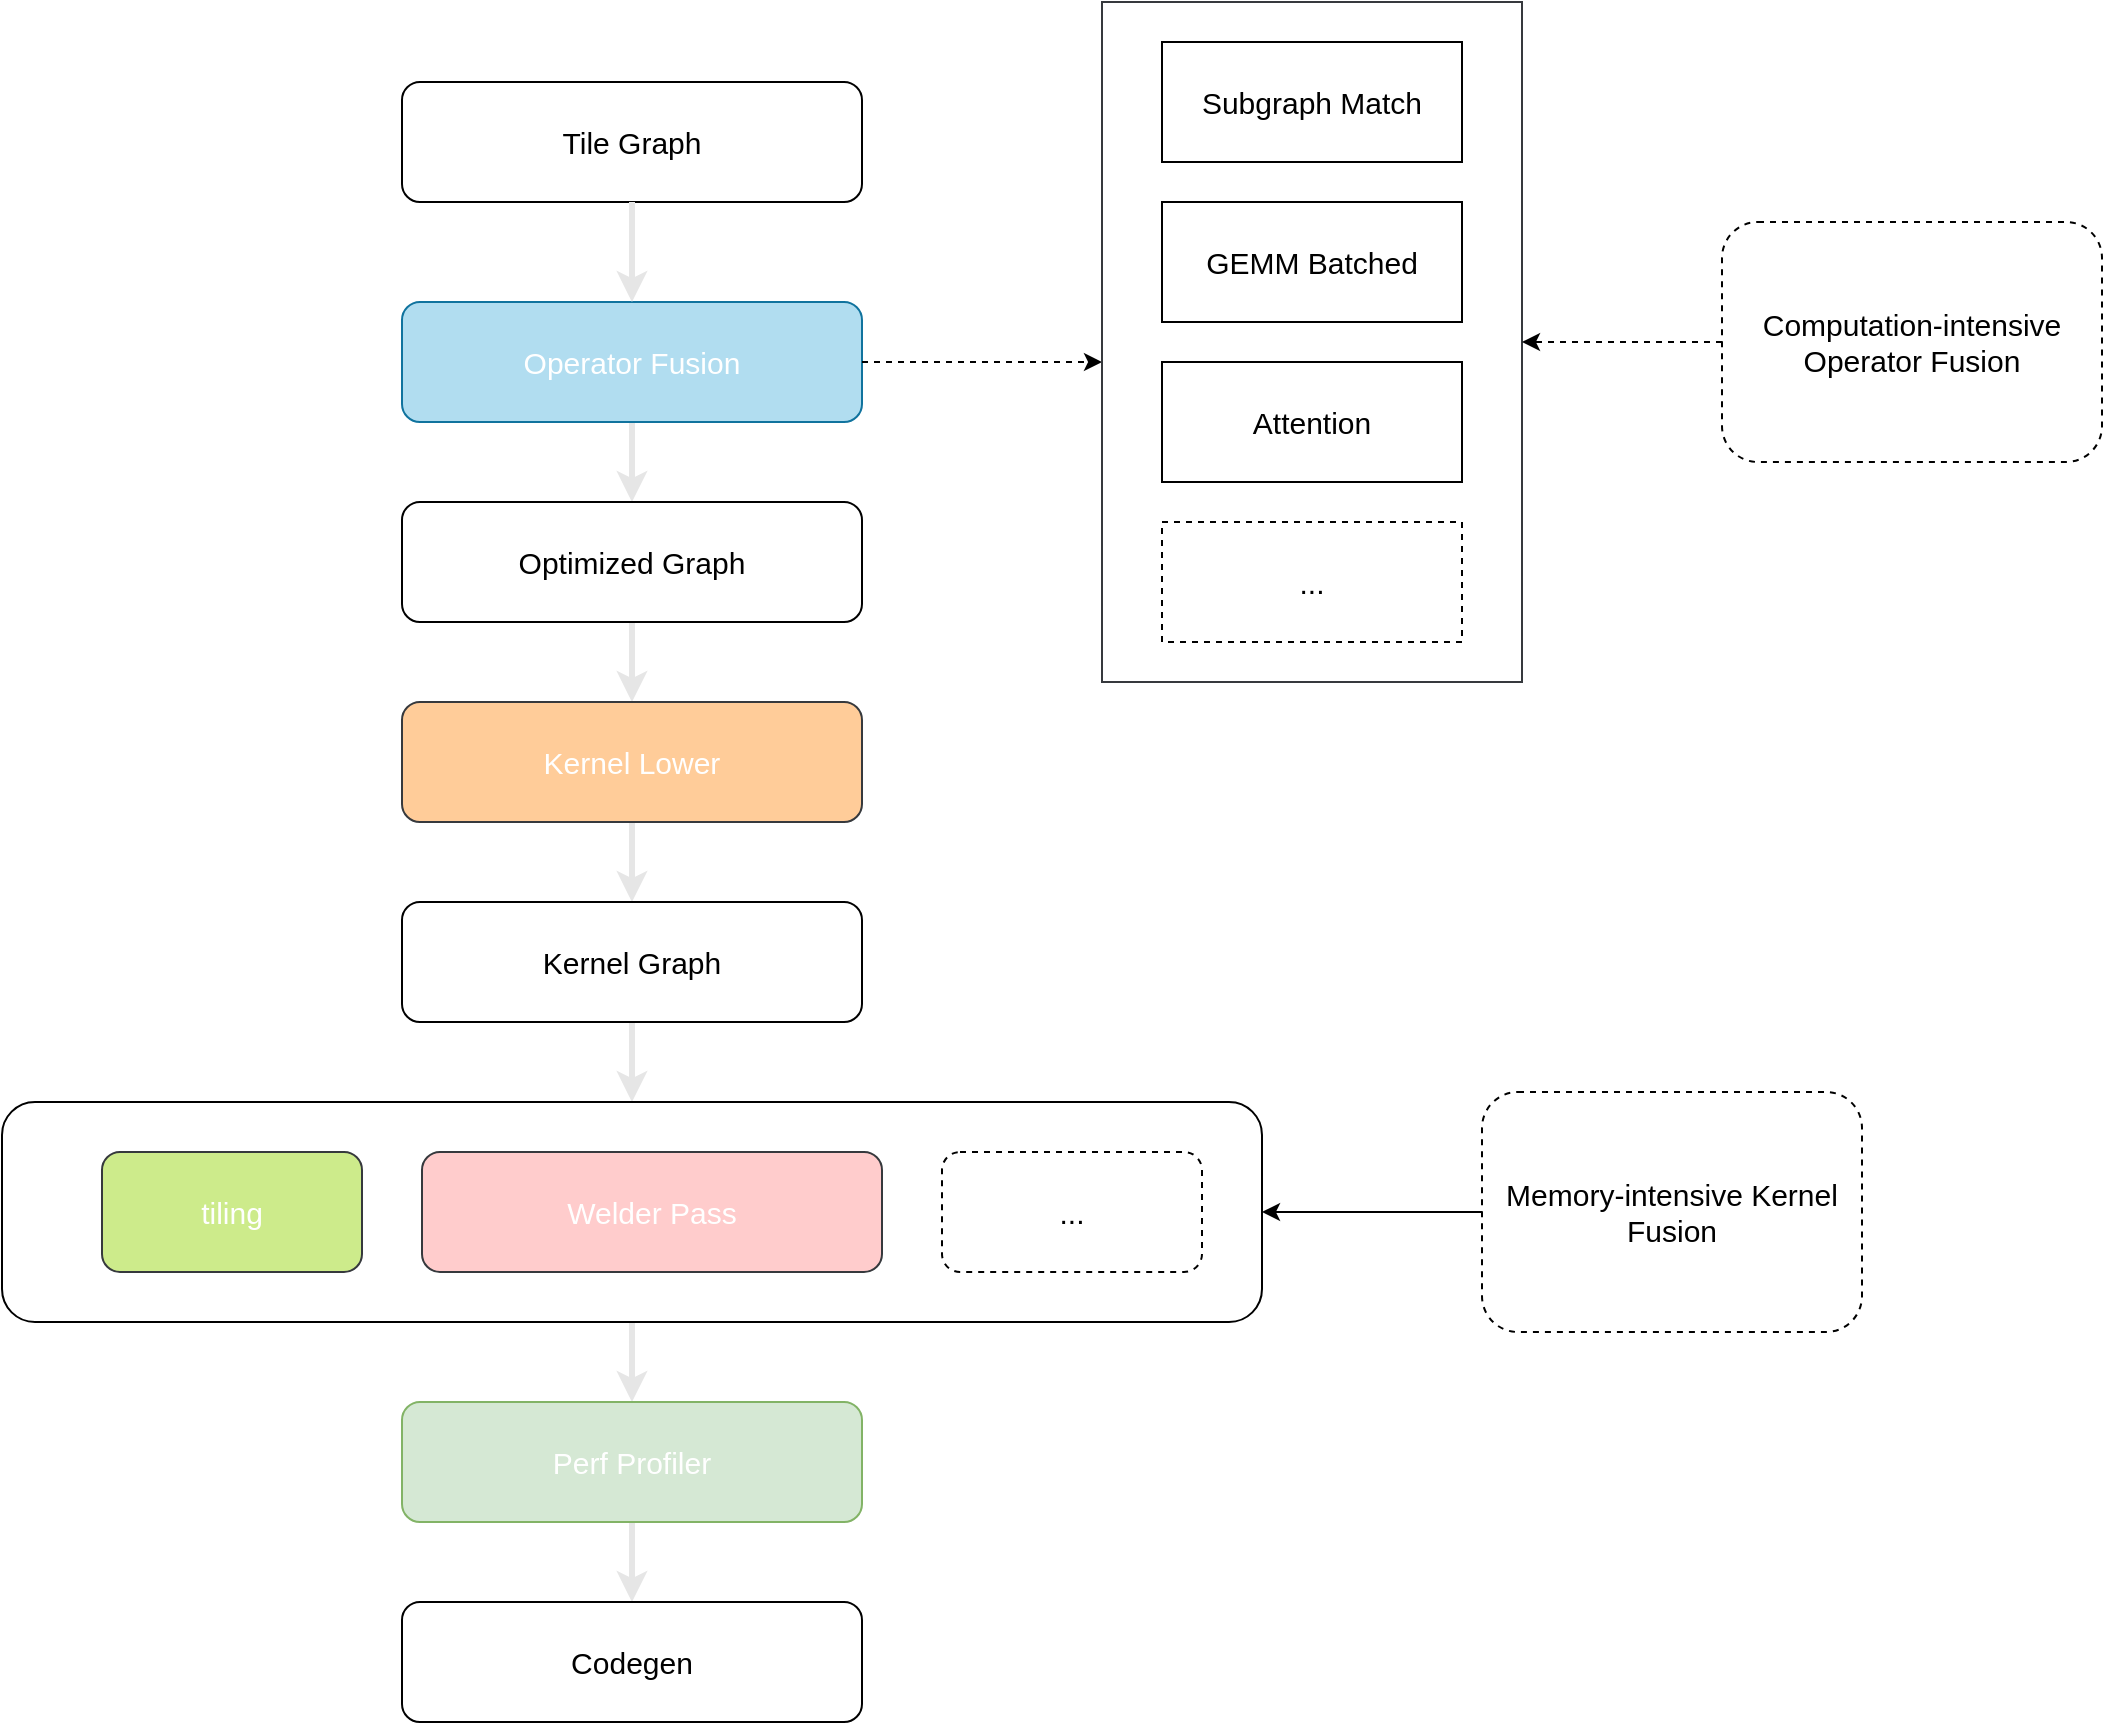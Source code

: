 <mxfile version="22.0.3" type="device">
  <diagram name="第 1 页" id="atiyN8v-rfrlf5Acp6FR">
    <mxGraphModel dx="1242" dy="907" grid="1" gridSize="10" guides="1" tooltips="1" connect="1" arrows="1" fold="1" page="1" pageScale="1" pageWidth="827" pageHeight="1169" math="0" shadow="0">
      <root>
        <mxCell id="0" />
        <mxCell id="1" parent="0" />
        <mxCell id="STGnz_FcKIcirEzFvU5I-5" value="" style="rounded=1;whiteSpace=wrap;html=1;shadow=0;" vertex="1" parent="1">
          <mxGeometry x="250" y="170" width="230" height="60" as="geometry" />
        </mxCell>
        <mxCell id="STGnz_FcKIcirEzFvU5I-6" value="&lt;font style=&quot;font-size: 15px;&quot;&gt;Tile Graph&lt;/font&gt;" style="text;html=1;strokeColor=none;fillColor=none;align=center;verticalAlign=middle;whiteSpace=wrap;rounded=0;" vertex="1" parent="1">
          <mxGeometry x="305" y="185" width="120" height="30" as="geometry" />
        </mxCell>
        <mxCell id="STGnz_FcKIcirEzFvU5I-11" value="" style="edgeStyle=orthogonalEdgeStyle;rounded=0;orthogonalLoop=1;jettySize=auto;html=1;strokeWidth=3;strokeColor=#E6E6E6;exitX=0.5;exitY=1;exitDx=0;exitDy=0;" edge="1" parent="1" source="STGnz_FcKIcirEzFvU5I-7" target="STGnz_FcKIcirEzFvU5I-9">
          <mxGeometry relative="1" as="geometry" />
        </mxCell>
        <mxCell id="STGnz_FcKIcirEzFvU5I-7" value="&lt;font color=&quot;#ffffff&quot; style=&quot;font-size: 15px;&quot;&gt;Operator Fusion&lt;/font&gt;" style="rounded=1;whiteSpace=wrap;html=1;fillColor=#b1ddf0;strokeColor=#10739e;" vertex="1" parent="1">
          <mxGeometry x="250" y="280" width="230" height="60" as="geometry" />
        </mxCell>
        <mxCell id="STGnz_FcKIcirEzFvU5I-8" value="" style="endArrow=classic;html=1;rounded=0;exitX=0.5;exitY=1;exitDx=0;exitDy=0;entryX=0.5;entryY=0;entryDx=0;entryDy=0;strokeColor=#E6E6E6;strokeWidth=3;" edge="1" parent="1" source="STGnz_FcKIcirEzFvU5I-5" target="STGnz_FcKIcirEzFvU5I-7">
          <mxGeometry width="50" height="50" relative="1" as="geometry">
            <mxPoint x="370" y="260" as="sourcePoint" />
            <mxPoint x="420" y="210" as="targetPoint" />
          </mxGeometry>
        </mxCell>
        <mxCell id="STGnz_FcKIcirEzFvU5I-15" value="" style="edgeStyle=orthogonalEdgeStyle;rounded=0;orthogonalLoop=1;jettySize=auto;html=1;strokeWidth=3;strokeColor=#E6E6E6;" edge="1" parent="1" source="STGnz_FcKIcirEzFvU5I-9" target="STGnz_FcKIcirEzFvU5I-12">
          <mxGeometry relative="1" as="geometry" />
        </mxCell>
        <mxCell id="STGnz_FcKIcirEzFvU5I-9" value="&lt;font style=&quot;font-size: 15px;&quot;&gt;Optimized Graph&lt;/font&gt;" style="rounded=1;whiteSpace=wrap;html=1;shadow=0;" vertex="1" parent="1">
          <mxGeometry x="250" y="380" width="230" height="60" as="geometry" />
        </mxCell>
        <mxCell id="STGnz_FcKIcirEzFvU5I-23" value="" style="edgeStyle=orthogonalEdgeStyle;rounded=0;orthogonalLoop=1;jettySize=auto;html=1;strokeWidth=3;strokeColor=#E6E6E6;" edge="1" parent="1" source="STGnz_FcKIcirEzFvU5I-12" target="STGnz_FcKIcirEzFvU5I-22">
          <mxGeometry relative="1" as="geometry" />
        </mxCell>
        <mxCell id="STGnz_FcKIcirEzFvU5I-12" value="&lt;span style=&quot;font-size: 15px;&quot;&gt;&lt;font color=&quot;#ffffff&quot;&gt;Kernel Lower&lt;/font&gt;&lt;/span&gt;" style="rounded=1;whiteSpace=wrap;html=1;shadow=0;fillColor=#ffcc99;strokeColor=#36393d;" vertex="1" parent="1">
          <mxGeometry x="250" y="480" width="230" height="60" as="geometry" />
        </mxCell>
        <mxCell id="STGnz_FcKIcirEzFvU5I-16" value="" style="endArrow=classic;html=1;rounded=0;dashed=1;" edge="1" parent="1">
          <mxGeometry width="50" height="50" relative="1" as="geometry">
            <mxPoint x="480" y="310" as="sourcePoint" />
            <mxPoint x="600" y="310" as="targetPoint" />
          </mxGeometry>
        </mxCell>
        <mxCell id="STGnz_FcKIcirEzFvU5I-17" value="" style="rounded=0;whiteSpace=wrap;html=1;fillColor=#FFFFFF;strokeColor=#36393d;" vertex="1" parent="1">
          <mxGeometry x="600" y="130" width="210" height="340" as="geometry" />
        </mxCell>
        <mxCell id="STGnz_FcKIcirEzFvU5I-19" value="&lt;font style=&quot;font-size: 15px;&quot;&gt;Subgraph Match&lt;/font&gt;" style="rounded=0;whiteSpace=wrap;html=1;" vertex="1" parent="1">
          <mxGeometry x="630" y="150" width="150" height="60" as="geometry" />
        </mxCell>
        <mxCell id="STGnz_FcKIcirEzFvU5I-20" value="&lt;span style=&quot;font-size: 15px;&quot;&gt;GEMM Batched&lt;/span&gt;" style="rounded=0;whiteSpace=wrap;html=1;" vertex="1" parent="1">
          <mxGeometry x="630" y="230" width="150" height="60" as="geometry" />
        </mxCell>
        <mxCell id="STGnz_FcKIcirEzFvU5I-21" value="&lt;span style=&quot;font-size: 15px;&quot;&gt;Attention&lt;/span&gt;" style="rounded=0;whiteSpace=wrap;html=1;" vertex="1" parent="1">
          <mxGeometry x="630" y="310" width="150" height="60" as="geometry" />
        </mxCell>
        <mxCell id="STGnz_FcKIcirEzFvU5I-25" value="" style="edgeStyle=orthogonalEdgeStyle;rounded=0;orthogonalLoop=1;jettySize=auto;html=1;strokeWidth=3;strokeColor=#E6E6E6;" edge="1" parent="1" source="STGnz_FcKIcirEzFvU5I-22" target="STGnz_FcKIcirEzFvU5I-24">
          <mxGeometry relative="1" as="geometry" />
        </mxCell>
        <mxCell id="STGnz_FcKIcirEzFvU5I-22" value="&lt;span style=&quot;font-size: 15px;&quot;&gt;Kernel Graph&lt;/span&gt;" style="rounded=1;whiteSpace=wrap;html=1;shadow=0;" vertex="1" parent="1">
          <mxGeometry x="250" y="580" width="230" height="60" as="geometry" />
        </mxCell>
        <mxCell id="STGnz_FcKIcirEzFvU5I-31" value="" style="edgeStyle=orthogonalEdgeStyle;rounded=0;orthogonalLoop=1;jettySize=auto;html=1;strokeWidth=3;strokeColor=#E6E6E6;" edge="1" parent="1" source="STGnz_FcKIcirEzFvU5I-24" target="STGnz_FcKIcirEzFvU5I-30">
          <mxGeometry relative="1" as="geometry" />
        </mxCell>
        <mxCell id="STGnz_FcKIcirEzFvU5I-24" value="" style="rounded=1;whiteSpace=wrap;html=1;" vertex="1" parent="1">
          <mxGeometry x="50" y="680" width="630" height="110" as="geometry" />
        </mxCell>
        <mxCell id="STGnz_FcKIcirEzFvU5I-26" value="&lt;font color=&quot;#ffffff&quot; style=&quot;font-size: 15px;&quot;&gt;tiling&lt;/font&gt;" style="rounded=1;whiteSpace=wrap;html=1;fillColor=#cdeb8b;strokeColor=#36393d;" vertex="1" parent="1">
          <mxGeometry x="100" y="705" width="130" height="60" as="geometry" />
        </mxCell>
        <mxCell id="STGnz_FcKIcirEzFvU5I-27" value="&lt;span style=&quot;font-size: 15px;&quot;&gt;&lt;font color=&quot;#ffffff&quot;&gt;Welder Pass&lt;/font&gt;&lt;/span&gt;" style="rounded=1;whiteSpace=wrap;html=1;fillColor=#ffcccc;strokeColor=#36393d;" vertex="1" parent="1">
          <mxGeometry x="260" y="705" width="230" height="60" as="geometry" />
        </mxCell>
        <mxCell id="STGnz_FcKIcirEzFvU5I-28" value="&lt;span style=&quot;font-size: 15px;&quot;&gt;...&lt;/span&gt;" style="rounded=1;whiteSpace=wrap;html=1;dashed=1;" vertex="1" parent="1">
          <mxGeometry x="520" y="705" width="130" height="60" as="geometry" />
        </mxCell>
        <mxCell id="STGnz_FcKIcirEzFvU5I-29" value="&lt;span style=&quot;font-size: 15px;&quot;&gt;...&lt;/span&gt;" style="rounded=0;whiteSpace=wrap;html=1;dashed=1;" vertex="1" parent="1">
          <mxGeometry x="630" y="390" width="150" height="60" as="geometry" />
        </mxCell>
        <mxCell id="STGnz_FcKIcirEzFvU5I-33" value="" style="edgeStyle=orthogonalEdgeStyle;rounded=0;orthogonalLoop=1;jettySize=auto;html=1;strokeWidth=3;strokeColor=#E6E6E6;" edge="1" parent="1" source="STGnz_FcKIcirEzFvU5I-30" target="STGnz_FcKIcirEzFvU5I-32">
          <mxGeometry relative="1" as="geometry" />
        </mxCell>
        <mxCell id="STGnz_FcKIcirEzFvU5I-30" value="&lt;font color=&quot;#ffffff&quot; style=&quot;font-size: 15px;&quot;&gt;Perf Profiler&lt;/font&gt;" style="rounded=1;whiteSpace=wrap;html=1;fillColor=#d5e8d4;strokeColor=#82b366;" vertex="1" parent="1">
          <mxGeometry x="250" y="830" width="230" height="60" as="geometry" />
        </mxCell>
        <mxCell id="STGnz_FcKIcirEzFvU5I-32" value="&lt;span style=&quot;font-size: 15px;&quot;&gt;Codegen&lt;/span&gt;" style="rounded=1;whiteSpace=wrap;html=1;shadow=0;" vertex="1" parent="1">
          <mxGeometry x="250" y="930" width="230" height="60" as="geometry" />
        </mxCell>
        <mxCell id="STGnz_FcKIcirEzFvU5I-36" style="edgeStyle=orthogonalEdgeStyle;rounded=0;orthogonalLoop=1;jettySize=auto;html=1;exitX=0.5;exitY=1;exitDx=0;exitDy=0;" edge="1" parent="1" source="STGnz_FcKIcirEzFvU5I-29" target="STGnz_FcKIcirEzFvU5I-29">
          <mxGeometry relative="1" as="geometry" />
        </mxCell>
        <mxCell id="STGnz_FcKIcirEzFvU5I-44" value="" style="edgeStyle=orthogonalEdgeStyle;rounded=0;orthogonalLoop=1;jettySize=auto;html=1;dashed=1;" edge="1" parent="1" source="STGnz_FcKIcirEzFvU5I-43" target="STGnz_FcKIcirEzFvU5I-17">
          <mxGeometry relative="1" as="geometry" />
        </mxCell>
        <mxCell id="STGnz_FcKIcirEzFvU5I-43" value="&lt;font style=&quot;font-size: 15px;&quot;&gt;Computation-intensive Operator Fusion&lt;/font&gt;" style="rounded=1;whiteSpace=wrap;html=1;dashed=1;shadow=0;glass=0;" vertex="1" parent="1">
          <mxGeometry x="910" y="240" width="190" height="120" as="geometry" />
        </mxCell>
        <mxCell id="STGnz_FcKIcirEzFvU5I-46" value="" style="edgeStyle=orthogonalEdgeStyle;rounded=0;orthogonalLoop=1;jettySize=auto;html=1;" edge="1" parent="1" source="STGnz_FcKIcirEzFvU5I-45" target="STGnz_FcKIcirEzFvU5I-24">
          <mxGeometry relative="1" as="geometry" />
        </mxCell>
        <mxCell id="STGnz_FcKIcirEzFvU5I-45" value="&lt;font style=&quot;font-size: 15px;&quot;&gt;Memory-intensive Kernel Fusion&lt;/font&gt;" style="rounded=1;whiteSpace=wrap;html=1;dashed=1;shadow=0;glass=0;" vertex="1" parent="1">
          <mxGeometry x="790" y="675" width="190" height="120" as="geometry" />
        </mxCell>
      </root>
    </mxGraphModel>
  </diagram>
</mxfile>
